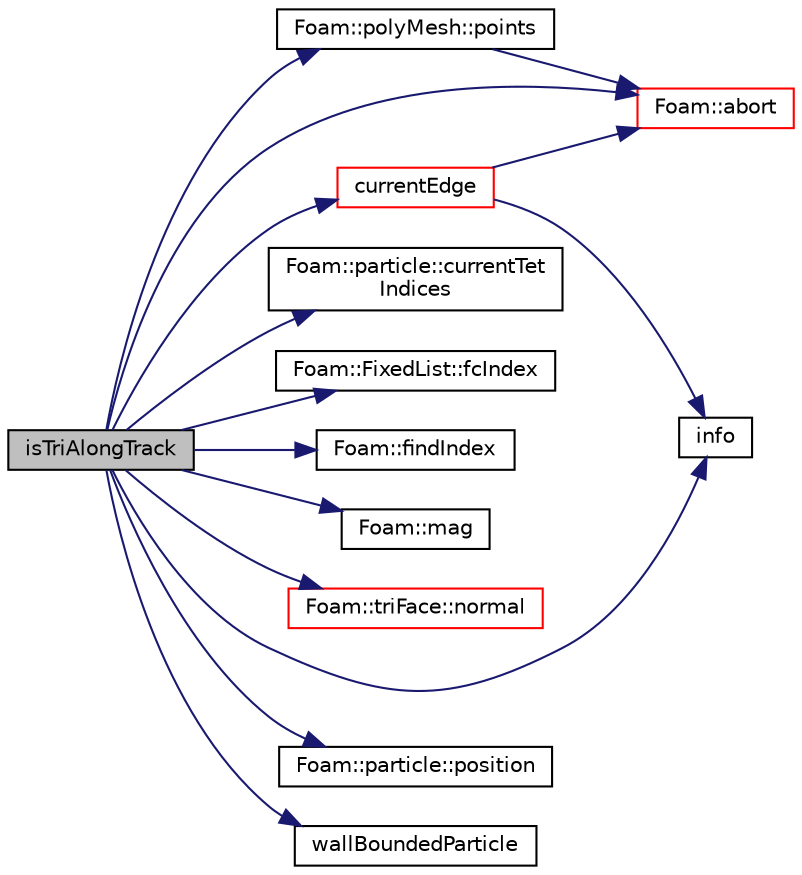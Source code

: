 digraph "isTriAlongTrack"
{
  bgcolor="transparent";
  edge [fontname="Helvetica",fontsize="10",labelfontname="Helvetica",labelfontsize="10"];
  node [fontname="Helvetica",fontsize="10",shape=record];
  rankdir="LR";
  Node1 [label="isTriAlongTrack",height=0.2,width=0.4,color="black", fillcolor="grey75", style="filled", fontcolor="black"];
  Node1 -> Node2 [color="midnightblue",fontsize="10",style="solid",fontname="Helvetica"];
  Node2 [label="Foam::abort",height=0.2,width=0.4,color="red",URL="$a10936.html#a447107a607d03e417307c203fa5fb44b"];
  Node1 -> Node3 [color="midnightblue",fontsize="10",style="solid",fontname="Helvetica"];
  Node3 [label="currentEdge",height=0.2,width=0.4,color="red",URL="$a02942.html#a98ba66dd0fd5a37a4cc42e39fffa57a0",tooltip="Construct current edge. "];
  Node3 -> Node2 [color="midnightblue",fontsize="10",style="solid",fontname="Helvetica"];
  Node3 -> Node4 [color="midnightblue",fontsize="10",style="solid",fontname="Helvetica"];
  Node4 [label="info",height=0.2,width=0.4,color="black",URL="$a02942.html#ae19120e5078172ade2f30f992701c050",tooltip="Return info proxy. "];
  Node1 -> Node5 [color="midnightblue",fontsize="10",style="solid",fontname="Helvetica"];
  Node5 [label="Foam::particle::currentTet\lIndices",height=0.2,width=0.4,color="black",URL="$a01819.html#a07da1d86986a55bbe7aab9ca7386e5a8",tooltip="Return the indices of the current tet that the. "];
  Node1 -> Node6 [color="midnightblue",fontsize="10",style="solid",fontname="Helvetica"];
  Node6 [label="Foam::FixedList::fcIndex",height=0.2,width=0.4,color="black",URL="$a00837.html#af4d05e19e6cdc80f0c7acd5bbe250f69",tooltip="Return the forward circular index, i.e. the next index. "];
  Node1 -> Node7 [color="midnightblue",fontsize="10",style="solid",fontname="Helvetica"];
  Node7 [label="Foam::findIndex",height=0.2,width=0.4,color="black",URL="$a10936.html#ac16695f83f370df159eed19f92d095fb",tooltip="Find first occurence of given element and return index,. "];
  Node1 -> Node4 [color="midnightblue",fontsize="10",style="solid",fontname="Helvetica"];
  Node1 -> Node8 [color="midnightblue",fontsize="10",style="solid",fontname="Helvetica"];
  Node8 [label="Foam::mag",height=0.2,width=0.4,color="black",URL="$a10936.html#a929da2a3fdcf3dacbbe0487d3a330dae"];
  Node1 -> Node9 [color="midnightblue",fontsize="10",style="solid",fontname="Helvetica"];
  Node9 [label="Foam::triFace::normal",height=0.2,width=0.4,color="red",URL="$a02774.html#ae99e873366a39dc9e3180b3f15d653ab",tooltip="Vector normal; magnitude is equal to area of face. "];
  Node1 -> Node10 [color="midnightblue",fontsize="10",style="solid",fontname="Helvetica"];
  Node10 [label="Foam::polyMesh::points",height=0.2,width=0.4,color="black",URL="$a01961.html#a084ae534298576408f063a6b3b820959",tooltip="Return raw points. "];
  Node10 -> Node2 [color="midnightblue",fontsize="10",style="solid",fontname="Helvetica"];
  Node1 -> Node11 [color="midnightblue",fontsize="10",style="solid",fontname="Helvetica"];
  Node11 [label="Foam::particle::position",height=0.2,width=0.4,color="black",URL="$a01819.html#af167c3a382515b6794c6233849beecbb",tooltip="Return current particle position. "];
  Node1 -> Node12 [color="midnightblue",fontsize="10",style="solid",fontname="Helvetica"];
  Node12 [label="wallBoundedParticle",height=0.2,width=0.4,color="black",URL="$a02942.html#ab86d5a931d8d2a575e908ce13d1bdcbd",tooltip="Construct from components. "];
}
